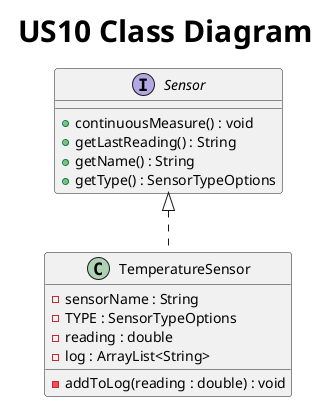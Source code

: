 @startuml
title <size: 30> US10 Class Diagram

interface Sensor {
    + continuousMeasure() : void
    + getLastReading() : String
    + getName() : String
    + getType() : SensorTypeOptions

}

class TemperatureSensor{
    - sensorName : String
    - TYPE : SensorTypeOptions
    - reading : double
    - log : ArrayList<String>
    - addToLog(reading : double) : void
}

Sensor <|.. TemperatureSensor

@enduml
